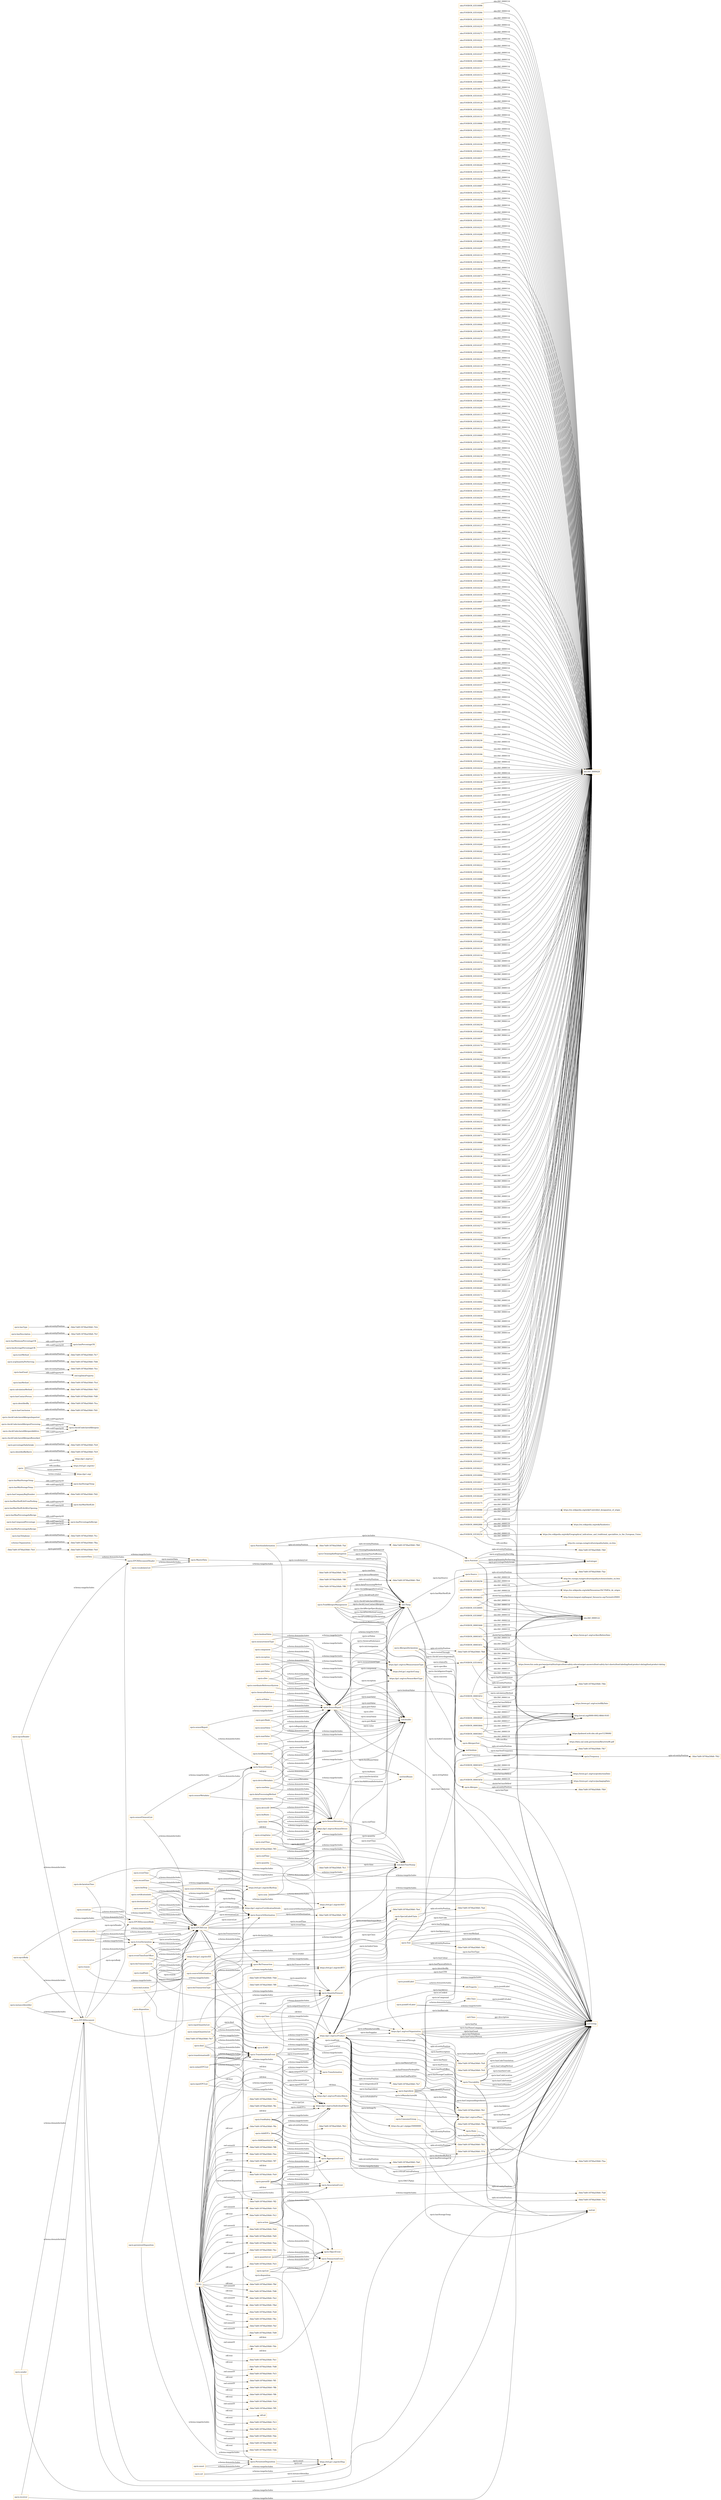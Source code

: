 digraph ar2dtool_diagram { 
rankdir=LR;
size="1501"
node [shape = rectangle, color="orange"]; "obo:FOODON_03510228" "epcis:Nutrient" "obo:FOODON_03530255" "obo:FOODON_03510057" "obo:FOODON_03510179" "obo:FOODON_03510093" "obo:FOODON_03530226" "obo:FOODON_03510043" "obo:FOODON_03510186" "obo:FOODON_03510245" "obo:FOODON_03510275" "obo:FOODON_03510225" "-3bbe7dd9:1870fad30b8:-7fe4" "obo:FOODON_03510049" "obo:FOODON_03510206" "epcis:AggregationEvent" "obo:FOODON_03510232" "obo:FOODON_03530233" "obo:FOODON_03510035" "epcis:ConsumerGroup" "obo:FOODON_03510071" "obo:FOODON_03510080" "obo:FOODON_03510193" "obo:FOODON_03510128" "epcis:TransactionEvent" "obo:FOODON_00003455" "-3bbe7dd9:1870fad30b8:-7fda" "obo:FOODON_03510130" "obo:FOODON_03510173" "obo:FOODON_03510219" "https://gs1.org/voc/CertificationDetails" "obo:FOODON_03510077" "obo:FOODON_03510180" "obo:FOODON_03510199" "https://ref.gs1.org/cbv/BizStep" "obo:FOODON_03510210" "obo:FOODON_03510098" "obo:FOODON_03510237" "https://gs1.org/voc/Organization" "obo:FOODON_03510273" "obo:FOODON_03510223" "obo:FOODON_03510204" "obo:FOODON_00002886" "obo:FOODON_03510114" "obo:FOODON_03530231" "obo:FOODON_03510150" "obo:FOODON_03510076" "obo:FOODON_03510239" "obo:FOODON_03510185" "obo:FOODON_03530245" "obo:FOODON_03510171" "obo:FOODON_03510092" "obo:FOODON_03530237" "obo:FOODON_03510039" "obo:FOODON_03510048" "obo:FOODON_03510201" "epcis:Frequency" "https://ns.gs1.org/gpc/50000000" "https://ref.gs1.org/cbv/SDT" "obo:FOODON_03510134" "https://ref.gs1.org/cbv/Comp" "-3bbe7dd9:1870fad30b8:-7ff0" "epcis:Transformation" "epcis:SourceOrDestination" "obo:FOODON_03510055" "obo:FOODON_03510177" "epcis:SpecialLabelClaim" "epcis:BizTransaction" "obo:FOODON_03530229" "obo:FOODON_03510257" "epcis:ErrorDeclaration" "obo:FOODON_03510041" "obo:FOODON_03510108" "-3bbe7dd9:1870fad30b8:-7fc6" "epcis:PersistentDisposition" "obo:FOODON_03510243" "-3bbe7dd9:1870fad30b8:-7ff6" "obo:FOODON_03510120" "obo:FOODON_03510209" "obo:FOODON_03510169" "obo:FOODON_03510062" "obo:FOODON_03510112" "obo:FOODON_03530005" "obo:FOODON_03530236" "epcis:Source" "obo:FOODON_03510033" "epcis:MasterData" "obo:FOODON_03510126" "obo:FOODON_00003453" "obo:FOODON_03530243" "obo:FOODON_03510162" "obo:FOODON_03510217" "obo:FOODON_03530223" "obo:FOODON_03510090" "-3bbe7dd9:1870fad30b8:-7fbe" "https://ref.gs1.org/cbv/BTT" "https://ref.gs1.org/cbv/ER" "obo:FOODON_03510017" "obo:FOODON_03510248" "obo:FOODON_03530249" "obo:FOODON_03510175" "obo:FOODON_03510096" "-3bbe7dd9:1870fad30b8:-7fe7" "obo:FOODON_03510264" "obo:FOODON_00004049" "obo:FOODON_03510106" "obo:FOODON_03510235" "epcis:AssociationEvent" "obo:FOODON_03510271" "epcis:QuantityElement" "obo:FOODON_03510221" "obo:FOODON_03510196" "-3bbe7dd9:1870fad30b8:-7fdd" "obo:FOODON_03510167" "obo:FOODON_03510060" "obo:FOODON_03510117" "obo:FOODON_03510153" "obo:FOODON_03510040" "obo:FOODON_03510074" "obo:FOODON_03510183" "obo:FOODON_03510124" "obo:FOODON_03510242" "obo:FOODON_00003451" "obo:FOODON_03510133" "epcis:ILMD" "obo:FOODON_03510066" "obo:FOODON_03510213" "obo:FOODON_03510215" "obo:FOODON_03510104" "obo:FOODON_03530221" "obo:FOODON_03510037" "obo:FOODON_03530240" "obo:FOODON_03510159" "obo:FOODON_03510229" "obo:FOODON_03510087" "obo:FOODON_03530256" "obo:FOODON_03510270" "rdf:Property" "obo:FOODON_03510226" "obo:FOODON_03510094" "obo:FOODON_03530227" "obo:FOODON_03510161" "obo:FOODON_03510233" "epcis:EPCISDocumentBody" "-3bbe7dd9:1870fad30b8:-7ff9" "obo:FOODON_03510268" "obo:FOODON_03530248" "epcis:Allergen" "obo:FOODON_03510207" "https://gs1.org/voc/Product" "obo:FOODON_03510110" "epcis:EPCISDocument" "obo:FOODON_03530234" "obo:FOODON_03510036" "schema:Organization" "obo:FOODON_03510072" "obo:FOODON_03510181" "obo:FOODON_03510240" "obo:FOODON_03510131" "obo:FOODON_03530241" "obo:FOODON_03510211" "https://gs1.org/voc/SensorAlertType" "obo:FOODON_03510102" "obo:FOODON_03510044" "obo:FOODON_03510078" "obo:FOODON_03510227" "obo:FOODON_03510187" "epcis:Ingredient" "obo:FOODON_03510246" "obo:FOODON_03530254" "obo:FOODON_00004055" "-3bbe7dd9:1870fad30b8:-7ffc" "obo:FOODON_03530225" "obo:FOODON_03510118" "obo:FOODON_03510238" "https://gs1.org/voc/MeasurementType" "obo:FOODON_03510274" "obo:FOODON_03510194" "https://gs1.org/voc/IndividualObject" "obo:FOODON_03510129" "obo:FOODON_03530246" "obo:FOODON_03510205" "epcis:Traceability" "obo:FOODON_03510115" "obo:FOODON_03530232" "-3bbe7dd9:1870fad30b8:-7fed" "epcis:SensorReport" "obo:FOODON_03510122" "obo:FOODON_03510069" "obo:FOODON_03510178" "obo:FOODON_03510099" "epcis:FoodSafety" "obo:FOODON_03530238" "obo:FOODON_00003843" "obo:FOODON_03510149" "obo:FOODON_03510042" "obo:FOODON_03510085" "obo:FOODON_03510244" "obo:FOODON_03510135" "obo:FOODON_03530250" "obo:FOODON_03510056" "obo:FOODON_03510224" "epcis:NutritionInformation" "obo:FOODON_03510231" "epcis:State" "obo:FOODON_03510127" "obo:FOODON_03510063" "obo:FOODON_03510172" "obo:FOODON_03510113" "obo:FOODON_03530224" "obo:FOODON_03510034" "epcis:EPCISEvent" "obo:FOODON_03510202" "obo:FOODON_03510070" "obo:FOODON_03510198" "-3bbe7dd9:1870fad30b8:-7fc1" "obo:FOODON_00003454" "epcis:FoodAllergenManagement" "obo:FOODON_03510218" "obo:FOODON_03510100" "obo:FOODON_00003446" "obo:FOODON_03510097" "obo:FOODON_03510047" "https://ref.gs1.org/cbv/Disp" "obo:FOODON_03510083" "obo:FOODON_03510230" "obo:FOODON_03510249" "obo:FOODON_03510054" "https://gs1.org/voc/Place" "obo:FOODON_03510222" "obo:FOODON_03510121" "obo:FOODON_03510265" "obo:FOODON_03510236" "obo:FOODON_03510272" "obo:FOODON_03510075" "obo:FOODON_03510197" "obo:FOODON_03530087" "obo:FOODON_03530244" "obo:FOODON_03510203" "obo:FOODON_03510168" "obo:FOODON_03510061" "obo:FOODON_03510170" "obo:FOODON_03510105" "rdfs:Class" "obo:FOODON_03510091" "epcis:SensorElement" "obo:FOODON_03530230" "obo:FOODON_03510032" "obo:FOODON_03510200" "obo:FOODON_03510184" "epcis:AllergenDeclaration" "obo:FOODON_00003452" "obo:FOODON_03530257" "obo:FOODON_03510214" "obo:FOODON_03510216" "obo:FOODON_03510176" "epcis:AllergenTest" "obo:FOODON_03530228" "obo:FOODON_03510038" "obo:FOODON_03510107" "obo:FOODON_03510277" "obo:FOODON_03510208" "obo:FOODON_03510234" "obo:FOODON_03530235" "obo:FOODON_03510154" "obo:FOODON_03510125" "obo:FOODON_03510269" "obo:FOODON_03530242" "epcis:SensorMetadata" "obo:FOODON_03510111" "obo:FOODON_03530222" "obo:FOODON_03510182" "obo:FOODON_03510088" "obo:FOODON_03510241" "obo:FOODON_03510059" "obo:FOODON_03510065" "obo:FOODON_03510212" "obo:FOODON_03510174" "obo:FOODON_03510095" "-3bbe7dd9:1870fad30b8:-7fe0" "obo:FOODON_03530086" "obo:FOODON_03510045" "https://gs1.org/voc/SensorDevice" "obo:FOODON_03510247" "epcis:ObjectEvent" "-3bbe7dd9:1870fad30b8:-7fea" "epcis:Test" "obo:FOODON_03510220" "obo:FOODON_03510119" "-3bbe7dd9:1870fad30b8:-7fd7" "epcis:TransformationEvent" "obo:FOODON_03510116" "-3bbe7dd9:1870fad30b8:-7ff3" "obo:FOODON_03510152" "obo:FOODON_03510073" "https://gs1.org/voc/ProductBatch" "obo:FOODON_03510195" "obo:FOODON_03510023" "obo:FOODON_03510123" "obo:FOODON_03510267" "obo:FOODON_03530247" "obo:FOODON_03510132" "epcis:CleaningAndSegregation" "epcis:EPCISDocumentHeader" "obo:FOODON_03510103" "obo:FOODON_03530239" "obo:FOODON_00003844" ; /*classes style*/
	"obo:FOODON_03510277" -> "obo:IAO_0000428" [ label = "obo:IAO_0000114" ];
	"obo:FOODON_03510066" -> "obo:IAO_0000428" [ label = "obo:IAO_0000114" ];
	"epcis:component" -> "epcis:SensorReport" [ label = "schema:domainIncludes" ];
	"epcis:component" -> "https://ref.gs1.org/cbv/Comp" [ label = "schema:rangeIncludes" ];
	"obo:FOODON_03510247" -> "obo:IAO_0000428" [ label = "obo:IAO_0000114" ];
	"obo:FOODON_03510121" -> "obo:IAO_0000428" [ label = "obo:IAO_0000114" ];
	"epcis:stringValue" -> "xsd:string" [ label = "schema:rangeIncludes" ];
	"epcis:stringValue" -> "epcis:SensorReport" [ label = "schema:domainIncludes" ];
	"obo:FOODON_03510036" -> "obo:IAO_0000428" [ label = "obo:IAO_0000114" ];
	"obo:FOODON_03510217" -> "obo:IAO_0000428" [ label = "obo:IAO_0000114" ];
	"obo:FOODON_03510193" -> "obo:IAO_0000428" [ label = "obo:IAO_0000114" ];
	"epcis:hasTelephone" -> "-3bbe7dd9:1870fad30b8:-7fcc" [ label = "opla-sd:entityPosition" ];
	"epcis:CleaningAndSegregation" -> "-3bbe7dd9:1870fad30b8:-7fb6" [ label = "opla-sd:entityPosition" ];
	"obo:FOODON_03510078" -> "obo:IAO_0000428" [ label = "obo:IAO_0000114" ];
	"obo:FOODON_00003451" -> "https://www.fsis.usda.gov/wps/portal/fsis/topics/food-safety-education/get-answers/food-safety-fact-sheets/food-labeling/food-product-dating/food-product-dating" [ label = "obo:IAO_0000119" ];
	"obo:FOODON_00003451" -> "http://orcid.org/0000-0002-8844-9165" [ label = "obo:IAO_0000117" ];
	"obo:FOODON_00003451" -> "obo:IAO_0000122" [ label = "obo:IAO_0000114" ];
	"obo:FOODON_00003843" -> "http://orcid.org/0000-0002-8844-9165" [ label = "obo:IAO_0000117" ];
	"obo:FOODON_00003843" -> "https://data.nal.usda.gov/system/files/retn06.pdf" [ label = "rdfs:seeAlso" ];
	"obo:FOODON_00003843" -> "obo:IAO_0000122" [ label = "obo:IAO_0000114" ];
	"obo:FOODON_00003843" -> "https://pubmed.ncbi.nlm.nih.gov/1238446/" [ label = "obo:IAO_0000119" ];
	"epcis:hasMaxPercentageInRecipe" -> "epcis:hasPercentageInRecipe" [ label = "rdfs:subPropertyOf" ];
	"epcis:hasMaxShelfLifeFromPacking" -> "epcis:hasMaxShelfLife" [ label = "rdfs:subPropertyOf" ];
	"obo:FOODON_03510133" -> "obo:IAO_0000428" [ label = "obo:IAO_0000114" ];
	"obo:FOODON_03510048" -> "obo:IAO_0000428" [ label = "obo:IAO_0000114" ];
	"obo:FOODON_03510229" -> "obo:IAO_0000428" [ label = "obo:IAO_0000114" ];
	"obo:FOODON_03510103" -> "obo:IAO_0000428" [ label = "obo:IAO_0000114" ];
	"obo:FOODON_03530221" -> "obo:IAO_0000428" [ label = "obo:IAO_0000114" ];
	"obo:FOODON_03510175" -> "obo:IAO_0000428" [ label = "obo:IAO_0000114" ];
	"epcis:deviceMetadata" -> "epcis:SensorReport" [ label = "schema:domainIncludes" ];
	"epcis:deviceMetadata" -> "epcis:SensorMetadata" [ label = "schema:domainIncludes" ];
	"obo:FOODON_03510230" -> "obo:IAO_0000428" [ label = "obo:IAO_0000114" ];
	"epcis:sourceList" -> "epcis:SourceOrDestination" [ label = "schema:rangeIncludes" ];
	"epcis:sourceList" -> "epcis:EPCISEvent" [ label = "schema:domainIncludes" ];
	"epcis:ConsumerGroup" -> "-3bbe7dd9:1870fad30b8:-7fb5" [ label = "opla-sd:entityPosition" ];
	"obo:FOODON_03510200" -> "obo:IAO_0000428" [ label = "obo:IAO_0000114" ];
	"obo:FOODON_03510115" -> "obo:IAO_0000428" [ label = "obo:IAO_0000114" ];
	"epcis:hasCompanyRegNumber" -> "-3bbe7dd9:1870fad30b8:-7fd2" [ label = "opla-sd:entityPosition" ];
	"obo:FOODON_03530233" -> "obo:IAO_0000428" [ label = "obo:IAO_0000114" ];
	"epcis:value" -> "xsd:double" [ label = "schema:rangeIncludes" ];
	"epcis:value" -> "epcis:SensorReport" [ label = "schema:domainIncludes" ];
	"obo:FOODON_03510091" -> "obo:IAO_0000428" [ label = "obo:IAO_0000114" ];
	"obo:FOODON_03510272" -> "obo:IAO_0000428" [ label = "obo:IAO_0000114" ];
	"obo:FOODON_03510187" -> "obo:IAO_0000428" [ label = "obo:IAO_0000114" ];
	"obo:FOODON_03510061" -> "obo:IAO_0000428" [ label = "obo:IAO_0000114" ];
	"obo:FOODON_03510242" -> "obo:IAO_0000428" [ label = "obo:IAO_0000114" ];
	"epcis:hasMaxStorageTemp" -> "epcis:hasStorageTemp" [ label = "rdfs:subPropertyOf" ];
	"schema:Organization" -> "-3bbe7dd9:1870fad30b8:-7fba" [ label = "opla-sd:entityPosition" ];
	"obo:FOODON_03510212" -> "obo:IAO_0000428" [ label = "obo:IAO_0000114" ];
	"obo:FOODON_03510127" -> "obo:IAO_0000428" [ label = "obo:IAO_0000114" ];
	"obo:FOODON_03530245" -> "obo:IAO_0000428" [ label = "obo:IAO_0000114" ];
	"epcis:correctiveEventIDs" -> "epcis:EPCISEvent" [ label = "schema:rangeIncludes" ];
	"epcis:correctiveEventIDs" -> "epcis:ErrorDeclaration" [ label = "schema:domainIncludes" ];
	"obo:FOODON_03510199" -> "obo:IAO_0000428" [ label = "obo:IAO_0000114" ];
	"obo:FOODON_03510073" -> "obo:IAO_0000428" [ label = "obo:IAO_0000114" ];
	"obo:FOODON_03510169" -> "obo:IAO_0000428" [ label = "obo:IAO_0000114" ];
	"obo:FOODON_03510043" -> "obo:IAO_0000428" [ label = "obo:IAO_0000114" ];
	"obo:FOODON_03510224" -> "obo:IAO_0000428" [ label = "obo:IAO_0000114" ];
	"epcis:sender" -> "xsd:string" [ label = "schema:rangeIncludes" ];
	"epcis:sender" -> "epcis:EPCISDocument" [ label = "schema:domainIncludes" ];
	"obo:FOODON_03530257" -> "http://ec.europa.eu/agriculture/quality/schemes/index_en.htm" [ label = "obo:IAO_0000119" ];
	"obo:FOODON_03530257" -> "obo:IAO_0000122" [ label = "obo:IAO_0000114" ];
	"obo:FOODON_03530227" -> "obo:IAO_0000428" [ label = "obo:IAO_0000114" ];
	"obo:FOODON_03510170" -> "obo:IAO_0000428" [ label = "obo:IAO_0000114" ];
	"obo:FOODON_03510085" -> "obo:IAO_0000428" [ label = "obo:IAO_0000114" ];
	"epcis:Frequency" -> "-3bbe7dd9:1870fad30b8:-7fb2" [ label = "opla-sd:entityPosition" ];
	"obo:FOODON_03510055" -> "obo:IAO_0000428" [ label = "obo:IAO_0000114" ];
	"obo:FOODON_03510236" -> "obo:IAO_0000428" [ label = "obo:IAO_0000114" ];
	"obo:FOODON_03510110" -> "obo:IAO_0000428" [ label = "obo:IAO_0000114" ];
	"obo:FOODON_03510206" -> "obo:IAO_0000428" [ label = "obo:IAO_0000114" ];
	"obo:FOODON_03510182" -> "obo:IAO_0000428" [ label = "obo:IAO_0000114" ];
	"obo:FOODON_03530239" -> "obo:IAO_0000428" [ label = "obo:IAO_0000114" ];
	"obo:FOODON_03510097" -> "obo:IAO_0000428" [ label = "obo:IAO_0000114" ];
	"obo:FOODON_03510152" -> "obo:IAO_0000428" [ label = "obo:IAO_0000114" ];
	"epcis:maxValue" -> "xsd:double" [ label = "schema:rangeIncludes" ];
	"epcis:maxValue" -> "epcis:SensorReport" [ label = "schema:domainIncludes" ];
	"obo:FOODON_03510248" -> "obo:IAO_0000428" [ label = "obo:IAO_0000114" ];
	"epcis:childQuantityList" -> "epcis:AggregationEvent" [ label = "schema:domainIncludes" ];
	"epcis:childQuantityList" -> "epcis:QuantityElement" [ label = "schema:rangeIncludes" ];
	"epcis:childQuantityList" -> "epcis:AssociationEvent" [ label = "schema:domainIncludes" ];
	"obo:FOODON_03510122" -> "obo:IAO_0000428" [ label = "obo:IAO_0000114" ];
	"obo:FOODON_03530240" -> "obo:IAO_0000428" [ label = "obo:IAO_0000114" ];
	"obo:FOODON_03510037" -> "obo:IAO_0000428" [ label = "obo:IAO_0000114" ];
	"obo:FOODON_03510218" -> "obo:IAO_0000428" [ label = "obo:IAO_0000114" ];
	"obo:FOODON_03510194" -> "obo:IAO_0000428" [ label = "obo:IAO_0000114" ];
	"obo:FOODON_00003452" -> "https://www.gs1.org/voc/sellByDate" [ label = "oboInOwl:hasDbXref" ];
	"obo:FOODON_00003452" -> "https://www.fsis.usda.gov/wps/portal/fsis/topics/food-safety-education/get-answers/food-safety-fact-sheets/food-labeling/food-product-dating/food-product-dating" [ label = "obo:IAO_0000119" ];
	"obo:FOODON_00003452" -> "http://orcid.org/0000-0002-8844-9165" [ label = "obo:IAO_0000117" ];
	"obo:FOODON_00003452" -> "obo:IAO_0000122" [ label = "obo:IAO_0000114" ];
	"obo:FOODON_00003844" -> "https://pubmed.ncbi.nlm.nih.gov/1238446/" [ label = "obo:IAO_0000119" ];
	"obo:FOODON_00003844" -> "http://orcid.org/0000-0002-8844-9165" [ label = "obo:IAO_0000117" ];
	"epcis:minValue" -> "xsd:double" [ label = "schema:rangeIncludes" ];
	"epcis:minValue" -> "epcis:SensorReport" [ label = "schema:domainIncludes" ];
	"obo:FOODON_03510134" -> "obo:IAO_0000428" [ label = "obo:IAO_0000114" ];
	"obo:FOODON_03510049" -> "obo:IAO_0000428" [ label = "obo:IAO_0000114" ];
	"epcis:disposition" -> "https://ref.gs1.org/cbv/Disp" [ label = "schema:rangeIncludes" ];
	"epcis:disposition" -> "epcis:EPCISEvent" [ label = "schema:domainIncludes" ];
	"obo:FOODON_03510104" -> "obo:IAO_0000428" [ label = "obo:IAO_0000114" ];
	"obo:FOODON_03530222" -> "obo:IAO_0000428" [ label = "obo:IAO_0000114" ];
	"obo:FOODON_03510080" -> "obo:IAO_0000428" [ label = "obo:IAO_0000114" ];
	"epcis:masterData" -> "epcis:MasterData" [ label = "schema:rangeIncludes" ];
	"epcis:masterData" -> "epcis:EPCISDocumentHeader" [ label = "schema:domainIncludes" ];
	"epcis:" -> "https://gs1.org/voc/" [ label = "rdfs:seeAlso" ];
	"epcis:" -> "https://ref.gs1.org/cbv/" [ label = "rdfs:seeAlso" ];
	"epcis:" -> "https://gs1.org/" [ label = "terms:publisher" ];
	"epcis:" -> "https://gs1.org/" [ label = "terms:creator" ];
	"epcis:time" -> "xsd:dateTimeStamp" [ label = "schema:rangeIncludes" ];
	"epcis:time" -> "epcis:SensorReport" [ label = "schema:domainIncludes" ];
	"epcis:time" -> "epcis:SensorMetadata" [ label = "schema:domainIncludes" ];
	"obo:FOODON_03510176" -> "obo:IAO_0000428" [ label = "obo:IAO_0000114" ];
	"obo:FOODON_03510231" -> "obo:IAO_0000428" [ label = "obo:IAO_0000114" ];
	"epcis:unset" -> "https://ref.gs1.org/cbv/Disp" [ label = "schema:rangeIncludes" ];
	"epcis:unset" -> "epcis:PersistentDisposition" [ label = "schema:domainIncludes" ];
	"epcis:identifiedByBatch" -> "-3bbe7dd9:1870fad30b8:-7fc9" [ label = "opla-sd:entityPosition" ];
	"epcis:NutritionInformation" -> "-3bbe7dd9:1870fad30b8:-7faf" [ label = "opla-sd:entityPosition" ];
	"epcis:parentID" -> "epcis:TransactionEvent" [ label = "schema:domainIncludes" ];
	"epcis:parentID" -> "epcis:AssociationEvent" [ label = "schema:domainIncludes" ];
	"epcis:parentID" -> "https://gs1.org/voc/IndividualObject" [ label = "schema:rangeIncludes" ];
	"epcis:parentID" -> "https://gs1.org/voc/Place" [ label = "schema:rangeIncludes" ];
	"epcis:parentID" -> "epcis:AggregationEvent" [ label = "schema:domainIncludes" ];
	"obo:FOODON_03510201" -> "obo:IAO_0000428" [ label = "obo:IAO_0000114" ];
	"obo:FOODON_03510116" -> "obo:IAO_0000428" [ label = "obo:IAO_0000114" ];
	"obo:FOODON_03530234" -> "obo:IAO_0000428" [ label = "obo:IAO_0000114" ];
	"obo:FOODON_03510092" -> "obo:IAO_0000428" [ label = "obo:IAO_0000114" ];
	"obo:FOODON_03510273" -> "obo:IAO_0000428" [ label = "obo:IAO_0000114" ];
	"https://ns.gs1.org/gpc/50000000" -> "-3bbe7dd9:1870fad30b8:-7f7d" [ label = "opla-sd:entityPosition" ];
	"obo:FOODON_03510062" -> "obo:IAO_0000428" [ label = "obo:IAO_0000114" ];
	"obo:FOODON_03510243" -> "obo:IAO_0000428" [ label = "obo:IAO_0000114" ];
	"obo:FOODON_03510032" -> "obo:IAO_0000428" [ label = "obo:IAO_0000114" ];
	"obo:FOODON_03510032" -> "-3bbe7dd9:1870fad30b8:-7fbb" [ label = "opla-sd:entityPosition" ];
	"epcis:epcList" -> "epcis:TransactionEvent" [ label = "schema:domainIncludes" ];
	"epcis:epcList" -> "epcis:ObjectEvent" [ label = "schema:domainIncludes" ];
	"epcis:epcList" -> "https://gs1.org/voc/IndividualObject" [ label = "schema:rangeIncludes" ];
	"obo:FOODON_00003446" -> "https://www.fsis.usda.gov/wps/portal/fsis/topics/food-safety-education/get-answers/food-safety-fact-sheets/food-labeling/food-product-dating/food-product-dating" [ label = "obo:IAO_0000119" ];
	"obo:FOODON_00003446" -> "http://orcid.org/0000-0002-8844-9165" [ label = "obo:IAO_0000117" ];
	"obo:FOODON_00003446" -> "obo:IAO_0000122" [ label = "obo:IAO_0000114" ];
	"obo:FOODON_03510213" -> "obo:IAO_0000428" [ label = "obo:IAO_0000114" ];
	"obo:FOODON_03510128" -> "obo:IAO_0000428" [ label = "obo:IAO_0000114" ];
	"epcis:inputEPCList" -> "https://gs1.org/voc/IndividualObject" [ label = "schema:rangeIncludes" ];
	"epcis:inputEPCList" -> "epcis:TransformationEvent" [ label = "schema:domainIncludes" ];
	"obo:FOODON_03530246" -> "obo:IAO_0000428" [ label = "obo:IAO_0000114" ];
	"epcis:booleanValue" -> "xsd:boolean" [ label = "schema:rangeIncludes" ];
	"epcis:booleanValue" -> "epcis:SensorReport" [ label = "schema:domainIncludes" ];
	"obo:FOODON_03510074" -> "obo:IAO_0000428" [ label = "obo:IAO_0000114" ];
	"epcis:dataProcessingMethod" -> "epcis:SensorReport" [ label = "schema:domainIncludes" ];
	"epcis:dataProcessingMethod" -> "epcis:SensorMetadata" [ label = "schema:domainIncludes" ];
	"obo:FOODON_03530005" -> "http://www.langual.org/langual_thesaurus.asp?termid=Z0001" [ label = "oboInOwl:hasDbXref" ];
	"obo:FOODON_03530005" -> "obo:IAO_0000122" [ label = "obo:IAO_0000114" ];
	"epcis:epcisHeader" -> "epcis:EPCISDocumentHeader" [ label = "schema:rangeIncludes" ];
	"epcis:epcisHeader" -> "epcis:EPCISDocument" [ label = "schema:domainIncludes" ];
	"obo:FOODON_03510044" -> "obo:IAO_0000428" [ label = "obo:IAO_0000114" ];
	"epcis:percentageDailyIntake" -> "-3bbe7dd9:1870fad30b8:-7fc8" [ label = "opla-sd:entityPosition" ];
	"obo:FOODON_03510225" -> "obo:IAO_0000428" [ label = "obo:IAO_0000114" ];
	"epcis:checkUndeclaredAllergenImported" -> "epcis:checkUndeclaredAllergens" [ label = "rdfs:subPropertyOf" ];
	"epcis:hasConclusion" -> "-3bbe7dd9:1870fad30b8:-7fd1" [ label = "opla-sd:entityPosition" ];
	"obo:FOODON_03510171" -> "obo:IAO_0000428" [ label = "obo:IAO_0000114" ];
	"obo:FOODON_03530228" -> "obo:IAO_0000428" [ label = "obo:IAO_0000114" ];
	"epcis:sensorMetadata" -> "epcis:SensorMetadata" [ label = "schema:rangeIncludes" ];
	"epcis:sensorMetadata" -> "epcis:SensorElement" [ label = "schema:domainIncludes" ];
	"obo:FOODON_03510267" -> "obo:IAO_0000428" [ label = "obo:IAO_0000114" ];
	"obo:FOODON_03510056" -> "obo:IAO_0000428" [ label = "obo:IAO_0000114" ];
	"epcis:percValue" -> "xsd:double" [ label = "schema:rangeIncludes" ];
	"epcis:percValue" -> "epcis:SensorReport" [ label = "schema:domainIncludes" ];
	"obo:FOODON_03510237" -> "obo:IAO_0000428" [ label = "obo:IAO_0000114" ];
	"obo:FOODON_03510111" -> "obo:IAO_0000428" [ label = "obo:IAO_0000114" ];
	"epcis:bizLocation" -> "https://gs1.org/voc/Place" [ label = "schema:rangeIncludes" ];
	"epcis:bizLocation" -> "epcis:EPCISEvent" [ label = "schema:domainIncludes" ];
	"obo:FOODON_03510207" -> "obo:IAO_0000428" [ label = "obo:IAO_0000114" ];
	"obo:FOODON_03510183" -> "obo:IAO_0000428" [ label = "obo:IAO_0000114" ];
	"obo:FOODON_03510098" -> "obo:IAO_0000428" [ label = "obo:IAO_0000114" ];
	"epcis:identifiedBy" -> "-3bbe7dd9:1870fad30b8:-7fca" [ label = "opla-sd:entityPosition" ];
	"epcis:startTime" -> "xsd:dateTimeStamp" [ label = "schema:rangeIncludes" ];
	"epcis:startTime" -> "epcis:SensorMetadata" [ label = "schema:domainIncludes" ];
	"epcis:percRank" -> "xsd:double" [ label = "schema:rangeIncludes" ];
	"epcis:percRank" -> "epcis:SensorReport" [ label = "schema:domainIncludes" ];
	"epcis:meanValue" -> "xsd:double" [ label = "schema:rangeIncludes" ];
	"epcis:meanValue" -> "epcis:SensorReport" [ label = "schema:domainIncludes" ];
	"obo:FOODON_03510153" -> "obo:IAO_0000428" [ label = "obo:IAO_0000114" ];
	"obo:FOODON_03510249" -> "obo:IAO_0000428" [ label = "obo:IAO_0000114" ];
	"obo:FOODON_03510123" -> "obo:IAO_0000428" [ label = "obo:IAO_0000114" ];
	"obo:FOODON_03530241" -> "obo:IAO_0000428" [ label = "obo:IAO_0000114" ];
	"obo:FOODON_03510038" -> "obo:IAO_0000428" [ label = "obo:IAO_0000114" ];
	"epcis:childEPCs" -> "https://gs1.org/voc/IndividualObject" [ label = "schema:rangeIncludes" ];
	"epcis:childEPCs" -> "epcis:AggregationEvent" [ label = "schema:domainIncludes" ];
	"epcis:childEPCs" -> "epcis:AssociationEvent" [ label = "schema:domainIncludes" ];
	"obo:FOODON_03510219" -> "obo:IAO_0000428" [ label = "obo:IAO_0000114" ];
	"https://gs1.org/voc/Product" -> "-3bbe7dd9:1870fad30b8:-7fa7" [ label = "opla-sd:entityPosition" ];
	"epcis:FoodSafety" -> "-3bbe7dd9:1870fad30b8:-7fb3" [ label = "opla-sd:entityPosition" ];
	"obo:FOODON_03510195" -> "obo:IAO_0000428" [ label = "obo:IAO_0000114" ];
	"obo:FOODON_00003453" -> "https://www.gs1.org/voc/bestBeforeDate" [ label = "oboInOwl:hasDbXref" ];
	"obo:FOODON_00003453" -> "https://www.fsis.usda.gov/wps/portal/fsis/topics/food-safety-education/get-answers/food-safety-fact-sheets/food-labeling/food-product-dating/food-product-dating" [ label = "obo:IAO_0000119" ];
	"obo:FOODON_00003453" -> "http://orcid.org/0000-0002-8844-9165" [ label = "obo:IAO_0000117" ];
	"obo:FOODON_00003453" -> "obo:IAO_0000122" [ label = "obo:IAO_0000114" ];
	"epcis:instanceIdentifier" -> "xsd:string" [ label = "schema:rangeIncludes" ];
	"epcis:instanceIdentifier" -> "epcis:EPCISDocument" [ label = "schema:domainIncludes" ];
	"obo:FOODON_03510220" -> "obo:IAO_0000428" [ label = "obo:IAO_0000114" ];
	"epcis:microorganism" -> "epcis:SensorReport" [ label = "schema:domainIncludes" ];
	"obo:FOODON_03510135" -> "obo:IAO_0000428" [ label = "obo:IAO_0000114" ];
	"epcis:Nutrient" -> "-3bbe7dd9:1870fad30b8:-7fb0" [ label = "opla-sd:entityPosition" ];
	"obo:FOODON_03510105" -> "obo:IAO_0000428" [ label = "obo:IAO_0000114" ];
	"epcis:measurementType" -> "https://gs1.org/voc/MeasurementType" [ label = "schema:rangeIncludes" ];
	"epcis:measurementType" -> "epcis:SensorReport" [ label = "schema:domainIncludes" ];
	"obo:FOODON_03530223" -> "obo:IAO_0000428" [ label = "obo:IAO_0000114" ];
	"epcis:FoodAllergenManagement" -> "-3bbe7dd9:1870fad30b8:-7fb4" [ label = "opla-sd:entityPosition" ];
	"obo:FOODON_00002886" -> "https://en.wikipedia.org/wiki/Synbiotics" [ label = "obo:IAO_0000119" ];
	"obo:FOODON_00002886" -> "http://orcid.org/0000-0002-8844-9165" [ label = "obo:IAO_0000117" ];
	"obo:FOODON_00002886" -> "obo:IAO_0000428" [ label = "obo:IAO_0000114" ];
	"obo:FOODON_03510177" -> "obo:IAO_0000428" [ label = "obo:IAO_0000114" ];
	"epcis:hasContactPerson" -> "-3bbe7dd9:1870fad30b8:-7fd0" [ label = "opla-sd:entityPosition" ];
	"obo:FOODON_03510232" -> "obo:IAO_0000428" [ label = "obo:IAO_0000114" ];
	"epcis:checkUndeclaredAllergenProcessing" -> "epcis:checkUndeclaredAllergens" [ label = "rdfs:subPropertyOf" ];
	"epcis:Allergen" -> "-3bbe7dd9:1870fad30b8:-7fb9" [ label = "opla-sd:entityPosition" ];
	"epcis:AllergenDeclaration" -> "-3bbe7dd9:1870fad30b8:-7fb8" [ label = "opla-sd:entityPosition" ];
	"obo:FOODON_03510202" -> "obo:IAO_0000428" [ label = "obo:IAO_0000114" ];
	"obo:FOODON_03510117" -> "obo:IAO_0000428" [ label = "obo:IAO_0000114" ];
	"obo:FOODON_03530235" -> "obo:IAO_0000428" [ label = "obo:IAO_0000114" ];
	"obo:FOODON_03510093" -> "obo:IAO_0000428" [ label = "obo:IAO_0000114" ];
	"obo:FOODON_03510274" -> "obo:IAO_0000428" [ label = "obo:IAO_0000114" ];
	"epcis:receiver" -> "xsd:string" [ label = "schema:rangeIncludes" ];
	"epcis:receiver" -> "epcis:EPCISDocument" [ label = "schema:domainIncludes" ];
	"obo:FOODON_03510063" -> "obo:IAO_0000428" [ label = "obo:IAO_0000114" ];
	"epcis:vocabularyList" -> "owl:Thing" [ label = "schema:rangeIncludes" ];
	"epcis:vocabularyList" -> "epcis:MasterData" [ label = "schema:domainIncludes" ];
	"obo:FOODON_03510244" -> "obo:IAO_0000428" [ label = "obo:IAO_0000114" ];
	"obo:FOODON_03510159" -> "obo:IAO_0000428" [ label = "obo:IAO_0000114" ];
	"obo:FOODON_03510033" -> "obo:IAO_0000428" [ label = "obo:IAO_0000114" ];
	"epcis:persistentDisposition" -> "epcis:PersistentDisposition" [ label = "schema:rangeIncludes" ];
	"epcis:persistentDisposition" -> "epcis:EPCISEvent" [ label = "schema:domainIncludes" ];
	"obo:FOODON_03510214" -> "obo:IAO_0000428" [ label = "obo:IAO_0000114" ];
	"epcis:uom" -> "xsd:string" [ label = "schema:rangeIncludes" ];
	"epcis:uom" -> "epcis:QuantityElement" [ label = "schema:domainIncludes" ];
	"epcis:uom" -> "epcis:SensorReport" [ label = "schema:domainIncludes" ];
	"obo:FOODON_03510129" -> "obo:IAO_0000428" [ label = "obo:IAO_0000114" ];
	"obo:FOODON_03530247" -> "obo:IAO_0000428" [ label = "obo:IAO_0000114" ];
	"obo:FOODON_03510075" -> "obo:IAO_0000428" [ label = "obo:IAO_0000114" ];
	"obo:FOODON_03510130" -> "obo:IAO_0000428" [ label = "obo:IAO_0000114" ];
	"obo:FOODON_03510045" -> "obo:IAO_0000428" [ label = "obo:IAO_0000114" ];
	"epcis:SpecialLabelClaim" -> "-3bbe7dd9:1870fad30b8:-7fad" [ label = "opla-sd:entityPosition" ];
	"obo:FOODON_03510226" -> "obo:IAO_0000428" [ label = "obo:IAO_0000114" ];
	"obo:FOODON_03510100" -> "obo:IAO_0000428" [ label = "obo:IAO_0000114" ];
	"obo:FOODON_03530229" -> "obo:IAO_0000428" [ label = "obo:IAO_0000114" ];
	"obo:FOODON_03510172" -> "obo:IAO_0000428" [ label = "obo:IAO_0000114" ];
	"obo:FOODON_03510087" -> "obo:IAO_0000428" [ label = "obo:IAO_0000114" ];
	"epcis:hasMaxShelfLifeAfterOpening" -> "epcis:hasMaxShelfLife" [ label = "rdfs:subPropertyOf" ];
	"obo:FOODON_03510268" -> "obo:IAO_0000428" [ label = "obo:IAO_0000114" ];
	"epcis:calculationMethod" -> "-3bbe7dd9:1870fad30b8:-7fd3" [ label = "opla-sd:entityPosition" ];
	"obo:FOODON_03510057" -> "obo:IAO_0000428" [ label = "obo:IAO_0000114" ];
	"obo:FOODON_03510238" -> "obo:IAO_0000428" [ label = "obo:IAO_0000114" ];
	"obo:FOODON_03510112" -> "obo:IAO_0000428" [ label = "obo:IAO_0000114" ];
	"obo:FOODON_00004055" -> "https://en.wikipedia.org/wiki/Denominaci%C3%B3n_de_origen" [ label = "obo:IAO_0000119" ];
	"obo:FOODON_00004055" -> "obo:IAO_0000122" [ label = "obo:IAO_0000114" ];
	"obo:FOODON_03530230" -> "obo:IAO_0000428" [ label = "obo:IAO_0000114" ];
	"epcis:errorDeclaration" -> "epcis:ErrorDeclaration" [ label = "schema:rangeIncludes" ];
	"epcis:errorDeclaration" -> "epcis:EPCISEvent" [ label = "schema:domainIncludes" ];
	"obo:FOODON_03510208" -> "obo:IAO_0000428" [ label = "obo:IAO_0000114" ];
	"obo:FOODON_03510184" -> "obo:IAO_0000428" [ label = "obo:IAO_0000114" ];
	"epcis:hasCompoundPercentage" -> "epcis:hasPercentageInRecipe" [ label = "rdfs:subPropertyOf" ];
	"obo:FOODON_03510099" -> "obo:IAO_0000428" [ label = "obo:IAO_0000114" ];
	"obo:FOODON_03510154" -> "obo:IAO_0000428" [ label = "obo:IAO_0000114" ];
	"obo:FOODON_03510069" -> "obo:IAO_0000428" [ label = "obo:IAO_0000114" ];
	"epcis:declarationTime" -> "xsd:dateTimeStamp" [ label = "schema:rangeIncludes" ];
	"epcis:declarationTime" -> "epcis:ErrorDeclaration" [ label = "schema:domainIncludes" ];
	"obo:FOODON_03510124" -> "obo:IAO_0000428" [ label = "obo:IAO_0000114" ];
	"obo:FOODON_03530242" -> "obo:IAO_0000428" [ label = "obo:IAO_0000114" ];
	"obo:FOODON_03510039" -> "obo:IAO_0000428" [ label = "obo:IAO_0000114" ];
	"obo:FOODON_03510196" -> "obo:IAO_0000428" [ label = "obo:IAO_0000114" ];
	"obo:FOODON_03510070" -> "obo:IAO_0000428" [ label = "obo:IAO_0000114" ];
	"epcis:Ingredient" -> "-3bbe7dd9:1870fad30b8:-7fb1" [ label = "opla-sd:entityPosition" ];
	"epcis:bizTransactionList" -> "epcis:BizTransaction" [ label = "schema:rangeIncludes" ];
	"epcis:bizTransactionList" -> "epcis:EPCISEvent" [ label = "schema:domainIncludes" ];
	"obo:FOODON_03510040" -> "obo:IAO_0000428" [ label = "obo:IAO_0000114" ];
	"obo:FOODON_00003454" -> "https://www.gs1.org/voc/packagingDate" [ label = "oboInOwl:hasDbXref" ];
	"obo:FOODON_00003454" -> "https://www.gs1.org/voc/packagingDate" [ label = "obo:IAO_0000119" ];
	"obo:FOODON_00003454" -> "http://orcid.org/0000-0002-8844-9165" [ label = "obo:IAO_0000117" ];
	"epcis:endTime" -> "xsd:dateTimeStamp" [ label = "schema:rangeIncludes" ];
	"epcis:endTime" -> "epcis:SensorMetadata" [ label = "schema:domainIncludes" ];
	"obo:FOODON_03510221" -> "obo:IAO_0000428" [ label = "obo:IAO_0000114" ];
	"epcis:bizTransactionType" -> "epcis:BizTransaction" [ label = "schema:domainIncludes" ];
	"epcis:bizTransactionType" -> "https://ref.gs1.org/cbv/BTT" [ label = "schema:rangeIncludes" ];
	"epcis:coordinateReferenceSystem" -> "epcis:SensorReport" [ label = "schema:domainIncludes" ];
	"obo:FOODON_03530254" -> "obo:IAO_0000428" [ label = "obo:IAO_0000114" ];
	"obo:FOODON_03530254" -> "https://en.wikipedia.org/wiki/Geographical_indications_and_traditional_specialities_in_the_European_Union" [ label = "obo:IAO_0000119" ];
	"obo:FOODON_03530254" -> "http://ec.europa.eu/agriculture/quality/index_en.htm" [ label = "rdfs:seeAlso" ];
	"epcis:hasMethod" -> "-3bbe7dd9:1870fad30b8:-7fcd" [ label = "opla-sd:entityPosition" ];
	"obo:FOODON_03510106" -> "obo:IAO_0000428" [ label = "obo:IAO_0000114" ];
	"epcis:eventList" -> "epcis:EPCISEvent" [ label = "schema:rangeIncludes" ];
	"epcis:eventList" -> "epcis:EPCISDocumentBody" [ label = "schema:domainIncludes" ];
	"epcis:bizStep" -> "https://ref.gs1.org/cbv/BizStep" [ label = "schema:rangeIncludes" ];
	"epcis:bizStep" -> "epcis:EPCISEvent" [ label = "schema:domainIncludes" ];
	"obo:FOODON_00004049" -> "http://orcid.org/0000-0002-8844-9165" [ label = "obo:IAO_0000117" ];
	"obo:FOODON_03530224" -> "obo:IAO_0000428" [ label = "obo:IAO_0000114" ];
	"https://gs1.org/voc/Organization" -> "-3bbe7dd9:1870fad30b8:-7fa9" [ label = "opla-sd:entityPosition" ];
	"obo:FOODON_03510178" -> "obo:IAO_0000428" [ label = "obo:IAO_0000114" ];
	"epcis:AllergenTest" -> "-3bbe7dd9:1870fad30b8:-7fb7" [ label = "opla-sd:entityPosition" ];
	"https://gs1.org/voc/Place" -> "-3bbe7dd9:1870fad30b8:-7fa8" [ label = "opla-sd:entityPosition" ];
	"obo:FOODON_03510233" -> "obo:IAO_0000428" [ label = "obo:IAO_0000114" ];
	"epcis:sourceOrDestination" -> "https://gs1.org/voc/Place" [ label = "schema:rangeIncludes" ];
	"epcis:sourceOrDestination" -> "epcis:SourceOrDestination" [ label = "schema:domainIncludes" ];
	"epcis:sourceOrDestination" -> "https://gs1.org/voc/Organization" [ label = "schema:rangeIncludes" ];
	"epcis:hasEmail" -> "-3bbe7dd9:1870fad30b8:-7fce" [ label = "opla-sd:entityPosition" ];
	"epcis:hasEmail" -> "owl:topDataProperty" [ label = "rdfs:subPropertyOf" ];
	"obo:FOODON_03510203" -> "obo:IAO_0000428" [ label = "obo:IAO_0000114" ];
	"epcis:hasMinStorageTemp" -> "epcis:hasStorageTemp" [ label = "rdfs:subPropertyOf" ];
	"obo:FOODON_03510118" -> "obo:IAO_0000428" [ label = "obo:IAO_0000114" ];
	"obo:FOODON_03530236" -> "obo:IAO_0000428" [ label = "obo:IAO_0000114" ];
	"obo:FOODON_03510094" -> "obo:IAO_0000428" [ label = "obo:IAO_0000114" ];
	"epcis:destinationList" -> "epcis:SourceOrDestination" [ label = "schema:rangeIncludes" ];
	"epcis:destinationList" -> "epcis:EPCISEvent" [ label = "schema:domainIncludes" ];
	"obo:FOODON_03510275" -> "obo:IAO_0000428" [ label = "obo:IAO_0000114" ];
	"epcis:deviceID" -> "https://gs1.org/voc/SensorDevice" [ label = "schema:rangeIncludes" ];
	"epcis:deviceID" -> "epcis:SensorMetadata" [ label = "schema:domainIncludes" ];
	"epcis:deviceID" -> "epcis:SensorReport" [ label = "schema:domainIncludes" ];
	"obo:FOODON_03510245" -> "obo:IAO_0000428" [ label = "obo:IAO_0000114" ];
	"epcis:avgQuantityPerServing" -> "-3bbe7dd9:1870fad30b8:-7fd4" [ label = "opla-sd:entityPosition" ];
	"epcis:testMethod" -> "-3bbe7dd9:1870fad30b8:-7fc7" [ label = "opla-sd:entityPosition" ];
	"epcis:outputEPCList" -> "https://gs1.org/voc/IndividualObject" [ label = "schema:rangeIncludes" ];
	"epcis:outputEPCList" -> "epcis:TransformationEvent" [ label = "schema:domainIncludes" ];
	"obo:FOODON_03510034" -> "obo:IAO_0000428" [ label = "obo:IAO_0000114" ];
	"epcis:readPoint" -> "https://gs1.org/voc/Place" [ label = "schema:rangeIncludes" ];
	"epcis:readPoint" -> "epcis:EPCISEvent" [ label = "schema:domainIncludes" ];
	"obo:FOODON_03510215" -> "obo:IAO_0000428" [ label = "obo:IAO_0000114" ];
	"obo:FOODON_03530248" -> "obo:IAO_0000428" [ label = "obo:IAO_0000114" ];
	"epcis:sensorReport" -> "epcis:SensorReport" [ label = "schema:rangeIncludes" ];
	"epcis:sensorReport" -> "epcis:SensorElement" [ label = "schema:domainIncludes" ];
	"epcis:bizRules" -> "epcis:SensorMetadata" [ label = "schema:domainIncludes" ];
	"obo:FOODON_03510161" -> "obo:IAO_0000428" [ label = "obo:IAO_0000114" ];
	"epcis:eventTime" -> "xsd:dateTimeStamp" [ label = "schema:rangeIncludes" ];
	"epcis:eventTime" -> "epcis:EPCISEvent" [ label = "schema:domainIncludes" ];
	"obo:FOODON_03510076" -> "obo:IAO_0000428" [ label = "obo:IAO_0000114" ];
	"epcis:checkUndeclaredAllergenAdditive" -> "epcis:checkUndeclaredAllergens" [ label = "rdfs:subPropertyOf" ];
	"obo:FOODON_03510257" -> "obo:IAO_0000428" [ label = "obo:IAO_0000114" ];
	"obo:FOODON_03510131" -> "obo:IAO_0000428" [ label = "obo:IAO_0000114" ];
	"obo:FOODON_03510227" -> "obo:IAO_0000428" [ label = "obo:IAO_0000114" ];
	"epcis:hasMinimumPercentageUK" -> "epcis:hasPercentageUK" [ label = "rdfs:subPropertyOf" ];
	"epcis:quantity" -> "xsd:double" [ label = "schema:rangeIncludes" ];
	"epcis:quantity" -> "epcis:QuantityElement" [ label = "schema:domainIncludes" ];
	"obo:FOODON_03510173" -> "obo:IAO_0000428" [ label = "obo:IAO_0000114" ];
	"obo:FOODON_03510088" -> "obo:IAO_0000428" [ label = "obo:IAO_0000114" ];
	"obo:FOODON_03510269" -> "obo:IAO_0000428" [ label = "obo:IAO_0000114" ];
	"epcis:reason" -> "https://ref.gs1.org/cbv/ER" [ label = "schema:rangeIncludes" ];
	"epcis:reason" -> "epcis:ErrorDeclaration" [ label = "schema:domainIncludes" ];
	"epcis:State" -> "-3bbe7dd9:1870fad30b8:-7fac" [ label = "opla-sd:entityPosition" ];
	"obo:FOODON_03510239" -> "obo:IAO_0000428" [ label = "obo:IAO_0000114" ];
	"obo:FOODON_03510113" -> "obo:IAO_0000428" [ label = "obo:IAO_0000114" ];
	"epcis:hasAveragePercentageUK" -> "epcis:hasPercentageUK" [ label = "rdfs:subPropertyOf" ];
	"epcis:epcisBody" -> "epcis:EPCISDocumentBody" [ label = "schema:rangeIncludes" ];
	"epcis:epcisBody" -> "epcis:EPCISDocument" [ label = "schema:domainIncludes" ];
	"obo:FOODON_03530231" -> "obo:IAO_0000428" [ label = "obo:IAO_0000114" ];
	"epcis:transformationID" -> "epcis:Transformation" [ label = "schema:rangeIncludes" ];
	"epcis:transformationID" -> "epcis:TransformationEvent" [ label = "schema:domainIncludes" ];
	"obo:FOODON_03510209" -> "obo:IAO_0000428" [ label = "obo:IAO_0000114" ];
	"epcis:checkUndeclaredAllergenReworked" -> "epcis:checkUndeclaredAllergens" [ label = "rdfs:subPropertyOf" ];
	"obo:FOODON_03510270" -> "obo:IAO_0000428" [ label = "obo:IAO_0000114" ];
	"obo:FOODON_03510185" -> "obo:IAO_0000428" [ label = "obo:IAO_0000114" ];
	"epcis:recordTime" -> "xsd:dateTimeStamp" [ label = "schema:rangeIncludes" ];
	"epcis:recordTime" -> "epcis:EPCISEvent" [ label = "schema:domainIncludes" ];
	"epcis:exception" -> "https://gs1.org/voc/SensorAlertType" [ label = "schema:rangeIncludes" ];
	"epcis:exception" -> "epcis:SensorReport" [ label = "schema:domainIncludes" ];
	"obo:FOODON_03510240" -> "obo:IAO_0000428" [ label = "obo:IAO_0000114" ];
	"obo:FOODON_03510210" -> "obo:IAO_0000428" [ label = "obo:IAO_0000114" ];
	"obo:FOODON_03510125" -> "obo:IAO_0000428" [ label = "obo:IAO_0000114" ];
	"epcis:inputQuantityList" -> "epcis:QuantityElement" [ label = "schema:rangeIncludes" ];
	"epcis:inputQuantityList" -> "epcis:TransformationEvent" [ label = "schema:domainIncludes" ];
	"obo:FOODON_03530243" -> "obo:IAO_0000428" [ label = "obo:IAO_0000114" ];
	"epcis:Source" -> "-3bbe7dd9:1870fad30b8:-7fae" [ label = "opla-sd:entityPosition" ];
	"obo:FOODON_03510197" -> "obo:IAO_0000428" [ label = "obo:IAO_0000114" ];
	"obo:FOODON_03510071" -> "obo:IAO_0000428" [ label = "obo:IAO_0000114" ];
	"obo:FOODON_03510167" -> "obo:IAO_0000428" [ label = "obo:IAO_0000114" ];
	"obo:FOODON_03510041" -> "obo:IAO_0000428" [ label = "obo:IAO_0000114" ];
	"obo:FOODON_00003455" -> "https://www.gs1.org/voc/productionDate" [ label = "oboInOwl:hasDbXref" ];
	"obo:FOODON_00003455" -> "https://www.gs1.org/voc/productionDate" [ label = "obo:IAO_0000119" ];
	"obo:FOODON_00003455" -> "http://orcid.org/0000-0002-8844-9165" [ label = "obo:IAO_0000117" ];
	"obo:FOODON_03510222" -> "obo:IAO_0000428" [ label = "obo:IAO_0000114" ];
	"obo:FOODON_03530255" -> "http://ec.europa.eu/agriculture/quality/schemes/index_en.htm" [ label = "obo:IAO_0000119" ];
	"obo:FOODON_03530255" -> "obo:IAO_0000428" [ label = "obo:IAO_0000114" ];
	"obo:FOODON_03510107" -> "obo:IAO_0000428" [ label = "obo:IAO_0000114" ];
	"obo:FOODON_03530225" -> "obo:IAO_0000428" [ label = "obo:IAO_0000114" ];
	"epcis:ilmd" -> "epcis:ObjectEvent" [ label = "schema:domainIncludes" ];
	"epcis:ilmd" -> "epcis:ILMD" [ label = "schema:rangeIncludes" ];
	"epcis:ilmd" -> "epcis:TransformationEvent" [ label = "schema:domainIncludes" ];
	"obo:FOODON_03510083" -> "obo:IAO_0000428" [ label = "obo:IAO_0000114" ];
	"obo:FOODON_03510264" -> "obo:IAO_0000428" [ label = "obo:IAO_0000114" ];
	"obo:FOODON_03510179" -> "obo:IAO_0000428" [ label = "obo:IAO_0000114" ];
	"obo:FOODON_03530086" -> "obo:IAO_0000428" [ label = "obo:IAO_0000114" ];
	"obo:FOODON_03530086" -> "https://en.wikipedia.org/wiki/Controlled_designation_of_origin" [ label = "obo:IAO_0000119" ];
	"obo:FOODON_03510234" -> "obo:IAO_0000428" [ label = "obo:IAO_0000114" ];
	"epcis:Traceability" -> "-3bbe7dd9:1870fad30b8:-7faa" [ label = "opla-sd:entityPosition" ];
	"obo:FOODON_03510149" -> "obo:IAO_0000428" [ label = "obo:IAO_0000114" ];
	"obo:FOODON_03510023" -> "obo:IAO_0000428" [ label = "obo:IAO_0000114" ];
	"obo:FOODON_03510204" -> "obo:IAO_0000428" [ label = "obo:IAO_0000114" ];
	"obo:FOODON_03510119" -> "obo:IAO_0000428" [ label = "obo:IAO_0000114" ];
	"obo:FOODON_03510180" -> "obo:IAO_0000428" [ label = "obo:IAO_0000114" ];
	"obo:FOODON_03530237" -> "obo:IAO_0000428" [ label = "obo:IAO_0000114" ];
	"obo:FOODON_03510095" -> "obo:IAO_0000428" [ label = "obo:IAO_0000114" ];
	"epcis:hasDescription" -> "-3bbe7dd9:1870fad30b8:-7fcf" [ label = "opla-sd:entityPosition" ];
	"obo:FOODON_03510150" -> "obo:IAO_0000428" [ label = "obo:IAO_0000114" ];
	"obo:FOODON_03510065" -> "obo:IAO_0000428" [ label = "obo:IAO_0000114" ];
	"epcis:outputQuantityList" -> "epcis:QuantityElement" [ label = "schema:rangeIncludes" ];
	"epcis:outputQuantityList" -> "epcis:TransformationEvent" [ label = "schema:domainIncludes" ];
	"obo:FOODON_03510246" -> "obo:IAO_0000428" [ label = "obo:IAO_0000114" ];
	"obo:FOODON_03510120" -> "obo:IAO_0000428" [ label = "obo:IAO_0000114" ];
	"epcis:chemicalSubstance" -> "epcis:SensorReport" [ label = "schema:domainIncludes" ];
	"obo:FOODON_03510035" -> "obo:IAO_0000428" [ label = "obo:IAO_0000114" ];
	"https://gs1.org/voc/ProductBatch" -> "-3bbe7dd9:1870fad30b8:-7fa6" [ label = "opla-sd:entityPosition" ];
	"epcis:eventTimeZoneOffset" -> "xsd:string" [ label = "schema:rangeIncludes" ];
	"epcis:eventTimeZoneOffset" -> "epcis:EPCISEvent" [ label = "schema:domainIncludes" ];
	"obo:FOODON_03510216" -> "obo:IAO_0000428" [ label = "obo:IAO_0000114" ];
	"obo:FOODON_03530249" -> "obo:IAO_0000428" [ label = "obo:IAO_0000114" ];
	"obo:FOODON_03510162" -> "obo:IAO_0000428" [ label = "obo:IAO_0000114" ];
	"obo:FOODON_03510077" -> "obo:IAO_0000428" [ label = "obo:IAO_0000114" ];
	"obo:FOODON_03510132" -> "obo:IAO_0000428" [ label = "obo:IAO_0000114" ];
	"obo:FOODON_03530250" -> "obo:IAO_0000428" [ label = "obo:IAO_0000114" ];
	"obo:FOODON_03510047" -> "obo:IAO_0000428" [ label = "obo:IAO_0000114" ];
	"obo:FOODON_03510228" -> "obo:IAO_0000428" [ label = "obo:IAO_0000114" ];
	"epcis:sourceOrDestinationType" -> "epcis:SourceOrDestination" [ label = "schema:domainIncludes" ];
	"epcis:sourceOrDestinationType" -> "https://ref.gs1.org/cbv/SDT" [ label = "schema:rangeIncludes" ];
	"obo:FOODON_03510102" -> "obo:IAO_0000428" [ label = "obo:IAO_0000114" ];
	"obo:FOODON_03510017" -> "obo:IAO_0000428" [ label = "obo:IAO_0000114" ];
	"epcis:Test" -> "-3bbe7dd9:1870fad30b8:-7fab" [ label = "opla-sd:entityPosition" ];
	"obo:FOODON_03510174" -> "obo:IAO_0000428" [ label = "obo:IAO_0000114" ];
	"epcis:rawData" -> "epcis:SensorReport" [ label = "schema:domainIncludes" ];
	"epcis:rawData" -> "epcis:SensorMetadata" [ label = "schema:domainIncludes" ];
	"obo:FOODON_03510059" -> "obo:IAO_0000428" [ label = "obo:IAO_0000114" ];
	"epcis:jsonldUriLabel" -> "xsd:string" [ label = "schema:rangeIncludes" ];
	"epcis:jsonldUriLabel" -> "rdfs:Class" [ label = "schema:domainIncludes" ];
	"obo:FOODON_03510114" -> "obo:IAO_0000428" [ label = "obo:IAO_0000114" ];
	"obo:FOODON_03530232" -> "obo:IAO_0000428" [ label = "obo:IAO_0000114" ];
	"obo:FOODON_03510090" -> "obo:IAO_0000428" [ label = "obo:IAO_0000114" ];
	"obo:FOODON_03510271" -> "obo:IAO_0000428" [ label = "obo:IAO_0000114" ];
	"obo:FOODON_03510186" -> "obo:IAO_0000428" [ label = "obo:IAO_0000114" ];
	"obo:FOODON_03510060" -> "obo:IAO_0000428" [ label = "obo:IAO_0000114" ];
	"epcis:uriValue" -> "epcis:SensorReport" [ label = "schema:domainIncludes" ];
	"obo:FOODON_03510241" -> "obo:IAO_0000428" [ label = "obo:IAO_0000114" ];
	"obo:FOODON_03510211" -> "obo:IAO_0000428" [ label = "obo:IAO_0000114" ];
	"obo:FOODON_03510126" -> "obo:IAO_0000428" [ label = "obo:IAO_0000114" ];
	"obo:FOODON_03530244" -> "obo:IAO_0000428" [ label = "obo:IAO_0000114" ];
	"epcis:certificationInfo" -> "https://gs1.org/voc/CertificationDetails" [ label = "schema:rangeIncludes" ];
	"epcis:certificationInfo" -> "epcis:EPCISEvent" [ label = "schema:domainIncludes" ];
	"obo:FOODON_03510198" -> "obo:IAO_0000428" [ label = "obo:IAO_0000114" ];
	"obo:FOODON_03510072" -> "obo:IAO_0000428" [ label = "obo:IAO_0000114" ];
	"obo:FOODON_03510168" -> "obo:IAO_0000428" [ label = "obo:IAO_0000114" ];
	"obo:FOODON_03510042" -> "obo:IAO_0000428" [ label = "obo:IAO_0000114" ];
	"epcis:hasMinPercentageInRecipe" -> "epcis:hasPercentageInRecipe" [ label = "rdfs:subPropertyOf" ];
	"obo:FOODON_03510223" -> "obo:IAO_0000428" [ label = "obo:IAO_0000114" ];
	"epcis:sDev" -> "xsd:double" [ label = "schema:rangeIncludes" ];
	"epcis:sDev" -> "epcis:SensorReport" [ label = "schema:domainIncludes" ];
	"epcis:action" -> "xsd:string" [ label = "schema:rangeIncludes" ];
	"epcis:action" -> "epcis:AggregationEvent" [ label = "schema:domainIncludes" ];
	"epcis:action" -> "epcis:AssociationEvent" [ label = "schema:domainIncludes" ];
	"epcis:action" -> "epcis:ObjectEvent" [ label = "schema:domainIncludes" ];
	"epcis:action" -> "epcis:TransactionEvent" [ label = "schema:domainIncludes" ];
	"obo:FOODON_03530256" -> "http://ec.europa.eu/agriculture/quality/schemes/index_en.htm" [ label = "obo:IAO_0000119" ];
	"obo:FOODON_03530256" -> "obo:IAO_0000122" [ label = "obo:IAO_0000114" ];
	"obo:FOODON_03510108" -> "obo:IAO_0000428" [ label = "obo:IAO_0000114" ];
	"epcis:set" -> "https://ref.gs1.org/cbv/Disp" [ label = "schema:rangeIncludes" ];
	"epcis:set" -> "epcis:PersistentDisposition" [ label = "schema:domainIncludes" ];
	"obo:FOODON_03530226" -> "obo:IAO_0000428" [ label = "obo:IAO_0000114" ];
	"epcis:quantityList" -> "epcis:ObjectEvent" [ label = "schema:domainIncludes" ];
	"epcis:quantityList" -> "epcis:TransactionEvent" [ label = "schema:domainIncludes" ];
	"epcis:quantityList" -> "epcis:QuantityElement" [ label = "schema:rangeIncludes" ];
	"epcis:hexBinaryValue" -> "xsd:hexBinary" [ label = "schema:rangeIncludes" ];
	"epcis:hexBinaryValue" -> "epcis:SensorReport" [ label = "schema:domainIncludes" ];
	"epcis:epcClass" -> "epcis:QuantityElement" [ label = "schema:domainIncludes" ];
	"epcis:epcClass" -> "https://gs1.org/voc/Product" [ label = "schema:rangeIncludes" ];
	"epcis:epcClass" -> "https://gs1.org/voc/ProductBatch" [ label = "schema:rangeIncludes" ];
	"epcis:hasType" -> "-3bbe7dd9:1870fad30b8:-7fcb" [ label = "opla-sd:entityPosition" ];
	"obo:FOODON_03510265" -> "obo:IAO_0000428" [ label = "obo:IAO_0000114" ];
	"obo:FOODON_03510054" -> "obo:IAO_0000428" [ label = "obo:IAO_0000114" ];
	"obo:FOODON_03530087" -> "obo:IAO_0000122" [ label = "obo:IAO_0000114" ];
	"obo:FOODON_03510235" -> "obo:IAO_0000428" [ label = "obo:IAO_0000114" ];
	"NULL" -> "https://gs1.org/voc/IndividualObject" [ label = "rdf:first" ];
	"NULL" -> "-3bbe7dd9:1870fad30b8:-7fec" [ label = "owl:unionOf" ];
	"NULL" -> "-3bbe7dd9:1870fad30b8:-7fd8" [ label = "rdf:rest" ];
	"NULL" -> "-3bbe7dd9:1870fad30b8:-7fc0" [ label = "owl:unionOf" ];
	"NULL" -> "-3bbe7dd9:1870fad30b8:-7fc2" [ label = "rdf:rest" ];
	"NULL" -> "https://gs1.org/voc/Organization" [ label = "rdf:first" ];
	"NULL" -> "epcis:TransformationEvent" [ label = "rdf:first" ];
	"NULL" -> "-3bbe7dd9:1870fad30b8:-7fe6" [ label = "owl:unionOf" ];
	"NULL" -> "-3bbe7dd9:1870fad30b8:-7fd5" [ label = "rdf:rest" ];
	"NULL" -> "epcis:QuantityElement" [ label = "rdf:first" ];
	"NULL" -> "-3bbe7dd9:1870fad30b8:-7fbd" [ label = "owl:unionOf" ];
	"NULL" -> "-3bbe7dd9:1870fad30b8:-7fe8" [ label = "rdf:rest" ];
	"NULL" -> "-3bbe7dd9:1870fad30b8:-7fe5" [ label = "rdf:rest" ];
	"NULL" -> "-3bbe7dd9:1870fad30b8:-7fbf" [ label = "rdf:rest" ];
	"NULL" -> "-3bbe7dd9:1870fad30b8:-7fd6" [ label = "owl:unionOf" ];
	"NULL" -> "-3bbe7dd9:1870fad30b8:-7ff1" [ label = "rdf:rest" ];
	"NULL" -> "-3bbe7dd9:1870fad30b8:-7fe2" [ label = "rdf:rest" ];
	"NULL" -> "-3bbe7dd9:1870fad30b8:-7fbc" [ label = "rdf:rest" ];
	"NULL" -> "-3bbe7dd9:1870fad30b8:-7fef" [ label = "owl:unionOf" ];
	"NULL" -> "-3bbe7dd9:1870fad30b8:-7fd9" [ label = "owl:unionOf" ];
	"NULL" -> "-3bbe7dd9:1870fad30b8:-7fc4" [ label = "rdf:rest" ];
	"NULL" -> "epcis:ObjectEvent" [ label = "rdf:first" ];
	"NULL" -> "-3bbe7dd9:1870fad30b8:-7ffb" [ label = "owl:unionOf" ];
	"NULL" -> "epcis:SensorReport" [ label = "rdf:first" ];
	"NULL" -> "https://gs1.org/voc/Place" [ label = "rdf:first" ];
	"NULL" -> "rdf:nil" [ label = "rdf:rest" ];
	"NULL" -> "-3bbe7dd9:1870fad30b8:-7ff7" [ label = "rdf:rest" ];
	"NULL" -> "-3bbe7dd9:1870fad30b8:-7fdc" [ label = "owl:unionOf" ];
	"NULL" -> "-3bbe7dd9:1870fad30b8:-7fe1" [ label = "rdf:rest" ];
	"NULL" -> "-3bbe7dd9:1870fad30b8:-7fc5" [ label = "owl:unionOf" ];
	"NULL" -> "-3bbe7dd9:1870fad30b8:-7fe3" [ label = "owl:unionOf" ];
	"NULL" -> "epcis:TransactionEvent" [ label = "rdf:first" ];
	"NULL" -> "-3bbe7dd9:1870fad30b8:-7ff4" [ label = "rdf:rest" ];
	"NULL" -> "-3bbe7dd9:1870fad30b8:-7ff5" [ label = "owl:unionOf" ];
	"NULL" -> "https://gs1.org/voc/Product" [ label = "rdf:first" ];
	"NULL" -> "-3bbe7dd9:1870fad30b8:-7fc3" [ label = "rdf:rest" ];
	"NULL" -> "epcis:SensorMetadata" [ label = "rdf:first" ];
	"NULL" -> "-3bbe7dd9:1870fad30b8:-7fde" [ label = "rdf:rest" ];
	"NULL" -> "https://gs1.org/voc/ProductBatch" [ label = "rdf:first" ];
	"NULL" -> "-3bbe7dd9:1870fad30b8:-7fdf" [ label = "owl:unionOf" ];
	"NULL" -> "epcis:AggregationEvent" [ label = "rdf:first" ];
	"NULL" -> "-3bbe7dd9:1870fad30b8:-7fdb" [ label = "rdf:rest" ];
	"NULL" -> "-3bbe7dd9:1870fad30b8:-7ffa" [ label = "rdf:rest" ];
	"NULL" -> "-3bbe7dd9:1870fad30b8:-7ff8" [ label = "owl:unionOf" ];
	"NULL" -> "-3bbe7dd9:1870fad30b8:-7fee" [ label = "rdf:rest" ];
	"NULL" -> "epcis:AssociationEvent" [ label = "rdf:first" ];
	"NULL" -> "-3bbe7dd9:1870fad30b8:-7feb" [ label = "rdf:rest" ];
	"NULL" -> "-3bbe7dd9:1870fad30b8:-7fe9" [ label = "owl:unionOf" ];
	"NULL" -> "-3bbe7dd9:1870fad30b8:-7ff2" [ label = "owl:unionOf" ];
	"epcis:sensorElementList" -> "epcis:SensorElement" [ label = "schema:rangeIncludes" ];
	"epcis:sensorElementList" -> "epcis:EPCISEvent" [ label = "schema:domainIncludes" ];
	"obo:FOODON_03510205" -> "obo:IAO_0000428" [ label = "obo:IAO_0000114" ];
	"epcis:jsonldLabel" -> "xsd:string" [ label = "schema:rangeIncludes" ];
	"epcis:jsonldLabel" -> "rdf:Property" [ label = "schema:domainIncludes" ];
	"obo:FOODON_03530238" -> "obo:IAO_0000428" [ label = "obo:IAO_0000114" ];
	"obo:FOODON_03510181" -> "obo:IAO_0000428" [ label = "obo:IAO_0000114" ];
	"obo:FOODON_03510096" -> "obo:IAO_0000428" [ label = "obo:IAO_0000114" ];
	"epcis:Nutrient" -> "xsd:integer" [ label = "epcis:avgQuantityPer100g" ];
	"-3bbe7dd9:1870fad30b8:-7fe4" -> "-3bbe7dd9:1870fad30b8:-7fe0" [ label = "epcis:parentID" ];
	"https://gs1.org/voc/Product" -> "epcis:ConsumerGroup" [ label = "epcis:isSuitableFor" ];
	"epcis:SensorReport" -> "xsd:double" [ label = "epcis:percValue" ];
	"https://gs1.org/voc/Product" -> "xsd:string" [ label = "epcis:hasName" ];
	"owl:Thing" -> "epcis:AllergenTest" [ label = "epcis:testedThrough" ];
	"epcis:TransformationEvent" -> "https://gs1.org/voc/IndividualObject" [ label = "epcis:outputEPCList" ];
	"epcis:FoodAllergenManagement" -> "owl:Thing" [ label = "epcis:checkRecipeSpecification" ];
	"epcis:SensorReport" -> "https://gs1.org/voc/SensorAlertType" [ label = "epcis:exception" ];
	"https://gs1.org/voc/Product" -> "https://gs1.org/voc/Place" [ label = "epcis:isManufacturedAt" ];
	"epcis:EPCISDocument" -> "epcis:EPCISDocumentHeader" [ label = "epcis:epcisHeader" ];
	"epcis:EPCISEvent" -> "xsd:dateTimeStamp" [ label = "epcis:recordTime" ];
	"epcis:TransformationEvent" -> "epcis:Transformation" [ label = "epcis:transformationID" ];
	"rdf:Property" -> "xsd:string" [ label = "epcis:jsonldLabel" ];
	"epcis:NutritionInformation" -> "https://gs1.org/voc/Product" [ label = "epcis:isReportedFor" ];
	"epcis:PersistentDisposition" -> "https://ref.gs1.org/cbv/Disp" [ label = "epcis:unset" ];
	"epcis:CleaningAndSegregation" -> "owl:Thing" [ label = "epcis:cleaningStandardsAchieved" ];
	"https://gs1.org/voc/Product" -> "epcis:Traceability" [ label = "epcis:tracedThrough" ];
	"epcis:Traceability" -> "xsd:string" [ label = "epcis:hasCodeLocation" ];
	"epcis:SensorReport" -> "xsd:string" [ label = "epcis:stringValue" ];
	"epcis:SensorReport" -> "xsd:double" [ label = "epcis:sDev" ];
	"epcis:CleaningAndSegregation" -> "owl:Thing" [ label = "epcis:cleaningTimeSufficient" ];
	"https://gs1.org/voc/Organization" -> "xsd:string" [ label = "epcis:hasCompanyRegNumber" ];
	"https://gs1.org/voc/Product" -> "https://gs1.org/voc/Organization" [ label = "epcis:isManufacturedBy" ];
	"epcis:EPCISEvent" -> "https://gs1.org/voc/Place" [ label = "epcis:bizLocation" ];
	"epcis:Test" -> "xsd:string" [ label = "epcis:hasMethod" ];
	"epcis:Traceability" -> "xsd:int" [ label = "epcis:hasNoOfCharacters" ];
	"epcis:FoodAllergenManagement" -> "owl:Thing" [ label = "epcis:checkDistributionCountry" ];
	"epcis:SensorReport" -> "xsd:double" [ label = "epcis:meanValue" ];
	"epcis:SensorReport" -> "owl:Thing" [ label = "epcis:coordinateReferenceSystem" ];
	"epcis:EPCISEvent" -> "epcis:SourceOrDestination" [ label = "epcis:destinationList" ];
	"epcis:FoodSafety" -> "xsd:string" [ label = "epcis:labelDetails" ];
	"epcis:QuantityElement" -> "xsd:double" [ label = "epcis:quantity" ];
	"epcis:PersistentDisposition" -> "https://ref.gs1.org/cbv/Disp" [ label = "epcis:set" ];
	"epcis:Nutrient" -> "xsd:string" [ label = "epcis:calculationMethod" ];
	"https://gs1.org/voc/Organization" -> "xsd:string" [ label = "epcis:hasFax" ];
	"epcis:Test" -> "xsd:string" [ label = "epcis:hasCertificate" ];
	"epcis:EPCISDocument" -> "xsd:string" [ label = "epcis:instanceIdentifier" ];
	"epcis:EPCISEvent" -> "https://gs1.org/voc/Place" [ label = "epcis:readPoint" ];
	"epcis:SensorElement" -> "epcis:SensorMetadata" [ label = "epcis:sensorMetadata" ];
	"epcis:EPCISEvent" -> "xsd:string" [ label = "epcis:eventTimeZoneOffset" ];
	"epcis:SensorElement" -> "epcis:SensorReport" [ label = "epcis:sensorReport" ];
	"epcis:EPCISDocumentHeader" -> "epcis:MasterData" [ label = "epcis:masterData" ];
	"epcis:CleaningAndSegregation" -> "owl:Thing" [ label = "epcis:sufficientSegregation" ];
	"https://gs1.org/voc/Product" -> "xsd:string" [ label = "epcis:hasProcess" ];
	"epcis:AllergenDeclaration" -> "xsd:boolean" [ label = "epcis:checkCorrectIngredient" ];
	"epcis:NutritionInformation" -> "epcis:Nutrient" [ label = "epcis:includes" ];
	"epcis:EPCISDocument" -> "epcis:EPCISDocumentBody" [ label = "epcis:epcisBody" ];
	"epcis:Ingredient" -> "xsd:string" [ label = "epcis:hasCompoundIngredients" ];
	"epcis:SensorMetadata" -> "xsd:dateTimeStamp" [ label = "epcis:startTime" ];
	"rdfs:Class" -> "xsd:string" [ label = "epcis:jsonldUriLabel" ];
	"epcis:MasterData" -> "owl:Thing" [ label = "epcis:vocabularyList" ];
	"https://gs1.org/voc/Product" -> "https://gs1.org/voc/Place" [ label = "epcis:rawMaterialFrom" ];
	"https://gs1.org/voc/Product" -> "xsd:string" [ label = "epcis:hasStorageConditions" ];
	"https://gs1.org/voc/Product" -> "xsd:integer" [ label = "epcis:hasMaxShelfLife" ];
	"epcis:Traceability" -> "xsd:string" [ label = "epcis:hasCodeFormat" ];
	"epcis:BizTransaction" -> "https://ref.gs1.org/cbv/BTT" [ label = "epcis:bizTransactionType" ];
	"epcis:Nutrient" -> "xsd:integer" [ label = "epcis:avgQuantityPerServing" ];
	"https://gs1.org/voc/Product" -> "xsd:int" [ label = "epcis:hasStorageTemp" ];
	"epcis:EPCISEvent" -> "xsd:dateTimeStamp" [ label = "epcis:eventTime" ];
	"epcis:QuantityElement" -> "-3bbe7dd9:1870fad30b8:-7fed" [ label = "epcis:epcClass" ];
	"epcis:AllergenDeclaration" -> "epcis:Allergen" [ label = "epcis:concerns" ];
	"epcis:EPCISEvent" -> "https://ref.gs1.org/cbv/Disp" [ label = "epcis:disposition" ];
	"epcis:EPCISDocument" -> "xsd:string" [ label = "epcis:receiver" ];
	"https://gs1.org/voc/Product" -> "xsd:string" [ label = "epcis:hasPackaging" ];
	"epcis:Allergen" -> "xsd:string" [ label = "epcis:hasType" ];
	"epcis:AllergenTest" -> "epcis:Frequency" [ label = "epcis:hasTestFrequency" ];
	"epcis:FoodAllergenManagement" -> "owl:Thing" [ label = "epcis:checkFoodAllergenDeclaration" ];
	"epcis:FoodAllergenManagement" -> "owl:Thing" [ label = "epcis:checkAllergenDerivatives" ];
	"epcis:Ingredient" -> "https://gs1.org/voc/Product" [ label = "epcis:IsIngredientOf" ];
	"epcis:SensorReport" -> "xsd:double" [ label = "epcis:percRank" ];
	"-3bbe7dd9:1870fad30b8:-7fe7" -> "epcis:ILMD" [ label = "epcis:ilmd" ];
	"owl:Thing" -> "epcis:Allergen" [ label = "epcis:specifies" ];
	"epcis:Ingredient" -> "xsd:boolean" [ label = "epcis:isCompound" ];
	"epcis:SourceOrDestination" -> "-3bbe7dd9:1870fad30b8:-7fd7" [ label = "epcis:sourceOrDestination" ];
	"epcis:SensorReport" -> "owl:Thing" [ label = "epcis:chemicalSubstance" ];
	"epcis:Nutrient" -> "xsd:integer" [ label = "epcis:percentageDailyIntake" ];
	"epcis:SensorReport" -> "xsd:hexBinary" [ label = "epcis:hexBinaryValue" ];
	"https://gs1.org/voc/Organization" -> "xsd:string" [ label = "epcis:hasNameCompany" ];
	"https://gs1.org/voc/Product" -> "xsd:string" [ label = "epcis:hasAppearance" ];
	"https://gs1.org/voc/Organization" -> "xsd:string" [ label = "epcis:hasEmail" ];
	"https://gs1.org/voc/Organization" -> "xsd:string" [ label = "epcis:hasTelephone" ];
	"epcis:Ingredient" -> "xsd:int" [ label = "epcis:hasPercentageInRecipe" ];
	"epcis:SensorReport" -> "xsd:boolean" [ label = "epcis:booleanValue" ];
	"epcis:TransformationEvent" -> "epcis:QuantityElement" [ label = "epcis:inputQuantityList" ];
	"epcis:FoodSafety" -> "xsd:string" [ label = "epcis:criticalControlPathway" ];
	"epcis:EPCISDocumentBody" -> "epcis:EPCISEvent" [ label = "epcis:eventList" ];
	"epcis:Ingredient" -> "xsd:boolean" [ label = "epcis:isCooked" ];
	"epcis:Test" -> "xsd:boolean" [ label = "epcis:hasConclusion" ];
	"https://gs1.org/voc/Product" -> "owl:Thing" [ label = "epcis:hasDeclaration" ];
	"https://gs1.org/voc/Product" -> "https://gs1.org/voc/Place" [ label = "epcis:hasPrimaryPackingSite" ];
	"https://gs1.org/voc/Product" -> "xsd:string" [ label = "epcis:hasCode" ];
	"epcis:TransformationEvent" -> "epcis:QuantityElement" [ label = "epcis:outputQuantityList" ];
	"-3bbe7dd9:1870fad30b8:-7ff3" -> "https://gs1.org/voc/SensorDevice" [ label = "epcis:deviceID" ];
	"-3bbe7dd9:1870fad30b8:-7ff0" -> "owl:Thing" [ label = "epcis:deviceMetadata" ];
	"epcis:FoodAllergenManagement" -> "owl:Thing" [ label = "epcis:checkFoodLabel" ];
	"epcis:Traceability" -> "xsd:string" [ label = "epcis:hasLotNumber" ];
	"epcis:Ingredient" -> "epcis:State" [ label = "epcis:hasState" ];
	"https://gs1.org/voc/Product" -> "owl:Thing" [ label = "epcis:hasAdditionalInformation" ];
	"-3bbe7dd9:1870fad30b8:-7fc6" -> "xsd:string" [ label = "epcis:action" ];
	"epcis:FoodAllergenManagement" -> "xsd:string" [ label = "epcis:includesComments" ];
	"-3bbe7dd9:1870fad30b8:-7fda" -> "owl:Thing" [ label = "epcis:rawData" ];
	"https://gs1.org/voc/Product" -> "xsd:string" [ label = "epcis:hasColour" ];
	"epcis:TransformationEvent" -> "https://gs1.org/voc/IndividualObject" [ label = "epcis:inputEPCList" ];
	"owl:Thing" -> "epcis:Source" [ label = "epcis:hasSource" ];
	"epcis:SensorReport" -> "xsd:double" [ label = "epcis:value" ];
	"epcis:EPCISEvent" -> "epcis:SourceOrDestination" [ label = "epcis:sourceList" ];
	"epcis:EPCISEvent" -> "https://ref.gs1.org/cbv/BizStep" [ label = "epcis:bizStep" ];
	"epcis:ErrorDeclaration" -> "epcis:EPCISEvent" [ label = "epcis:correctiveEventIDs" ];
	"epcis:EPCISEvent" -> "https://gs1.org/voc/CertificationDetails" [ label = "epcis:certificationInfo" ];
	"epcis:SensorReport" -> "owl:Thing" [ label = "epcis:microorganism" ];
	"epcis:Nutrient" -> "xsd:string" [ label = "epcis:testMethod" ];
	"epcis:ErrorDeclaration" -> "https://ref.gs1.org/cbv/ER" [ label = "epcis:reason" ];
	"epcis:FoodSafety" -> "https://gs1.org/voc/Product" [ label = "epcis:isDocumentedFor" ];
	"https://gs1.org/voc/Organization" -> "xsd:string" [ label = "epcis:hasContactPerson" ];
	"epcis:SensorReport" -> "owl:Thing" [ label = "epcis:uriValue" ];
	"epcis:SensorReport" -> "https://ref.gs1.org/cbv/Comp" [ label = "epcis:component" ];
	"https://gs1.org/voc/Product" -> "xsd:string" [ label = "epcis:hasPhysicalDefects" ];
	"epcis:SpecialLabelClaim" -> "obo:FOODON_03510032" [ label = "epcis:relatedTo" ];
	"epcis:Test" -> "epcis:Frequency" [ label = "epcis:hasFrequency" ];
	"-3bbe7dd9:1870fad30b8:-7ffc" -> "https://gs1.org/voc/IndividualObject" [ label = "epcis:childEPCs" ];
	"https://gs1.org/voc/Organization" -> "https://gs1.org/voc/Place" [ label = "epcis:hasHeadOffice" ];
	"epcis:Traceability" -> "xsd:string" [ label = "epcis:hasCodeTranslation" ];
	"https://gs1.org/voc/Place" -> "xsd:string" [ label = "epcis:hasAddress" ];
	"https://gs1.org/voc/Product" -> "xsd:string" [ label = "epcis:identifiedBy" ];
	"-3bbe7dd9:1870fad30b8:-7fdd" -> "epcis:QuantityElement" [ label = "epcis:quantityList" ];
	"https://gs1.org/voc/Product" -> "xsd:string" [ label = "epcis:hasGTIN" ];
	"https://gs1.org/voc/Product" -> "https://gs1.org/voc/Organization" [ label = "epcis:hasSupplier" ];
	"https://gs1.org/voc/Product" -> "xsd:int" [ label = "epcis:hasPercentageUK" ];
	"owl:Class" -> "xsd:string" [ label = "gpc:description" ];
	"-3bbe7dd9:1870fad30b8:-7ff6" -> "owl:Thing" [ label = "epcis:dataProcessingMethod" ];
	"https://gs1.org/voc/Place" -> "xsd:string" [ label = "epcis:hasPostcode" ];
	"epcis:FoodSafety" -> "xsd:string" [ label = "epcis:HACCPplan" ];
	"epcis:SensorReport" -> "https://gs1.org/voc/MeasurementType" [ label = "epcis:measurementType" ];
	"epcis:EPCISEvent" -> "epcis:ErrorDeclaration" [ label = "epcis:errorDeclaration" ];
	"epcis:SourceOrDestination" -> "https://ref.gs1.org/cbv/SDT" [ label = "epcis:sourceOrDestinationType" ];
	"-3bbe7dd9:1870fad30b8:-7fc1" -> "xsd:dateTimeStamp" [ label = "epcis:time" ];
	"https://gs1.org/voc/Product" -> "xsd:string" [ label = "epcis:hasAdvice" ];
	"epcis:AllergenDeclaration" -> "xsd:boolean" [ label = "epcis:checkAgainstSupply" ];
	"-3bbe7dd9:1870fad30b8:-7fbe" -> "xsd:string" [ label = "epcis:uom" ];
	"epcis:EPCISEvent" -> "epcis:PersistentDisposition" [ label = "epcis:persistentDisposition" ];
	"epcis:ErrorDeclaration" -> "xsd:dateTimeStamp" [ label = "epcis:declarationTime" ];
	"epcis:SensorReport" -> "xsd:double" [ label = "epcis:maxValue" ];
	"https://gs1.org/voc/Product" -> "epcis:SpecialLabelClaim" [ label = "epcis:includesClaim" ];
	"-3bbe7dd9:1870fad30b8:-7fea" -> "https://gs1.org/voc/IndividualObject" [ label = "epcis:epcList" ];
	"epcis:Traceability" -> "xsd:string" [ label = "epcis:hasCodingMethod" ];
	"epcis:Nutrient" -> "xsd:string" [ label = "epcis:hasNameNutrient" ];
	"epcis:FoodAllergenManagement" -> "owl:Thing" [ label = "epcis:checkUndeclaredAllergens" ];
	"https://gs1.org/voc/Product" -> "xsd:string" [ label = "epcis:hasBarcode" ];
	"epcis:EPCISEvent" -> "epcis:SensorElement" [ label = "epcis:sensorElementList" ];
	"epcis:SensorMetadata" -> "xsd:dateTimeStamp" [ label = "epcis:endTime" ];
	"https://gs1.org/voc/Product" -> "xsd:string" [ label = "epcis:hasDescription" ];
	"epcis:EPCISDocument" -> "xsd:string" [ label = "epcis:sender" ];
	"-3bbe7dd9:1870fad30b8:-7ff9" -> "epcis:QuantityElement" [ label = "epcis:childQuantityList" ];
	"https://gs1.org/voc/Product" -> "https://gs1.org/voc/Place" [ label = "epcis:hasFinalPackSite" ];
	"epcis:SensorReport" -> "xsd:double" [ label = "epcis:minValue" ];
	"https://gs1.org/voc/Product" -> "epcis:Ingredient" [ label = "epcis:hasIngredient" ];
	"https://gs1.org/voc/ProductBatch" -> "xsd:string" [ label = "epcis:identifiedByBatch" ];
	"epcis:Traceability" -> "xsd:string" [ label = "epcis:hasDateCode" ];
	"epcis:FoodAllergenManagement" -> "owl:Thing" [ label = "epcis:checkCrossContactAllergens" ];
	"epcis:Test" -> "xsd:string" [ label = "epcis:hasTestType" ];
	"epcis:EPCISEvent" -> "epcis:BizTransaction" [ label = "epcis:bizTransactionList" ];
	"https://gs1.org/voc/Product" -> "https://ns.gs1.org/gpc/50000000" [ label = "epcis:belongsTo" ];
	"epcis:SensorMetadata" -> "owl:Thing" [ label = "epcis:bizRules" ];

}
